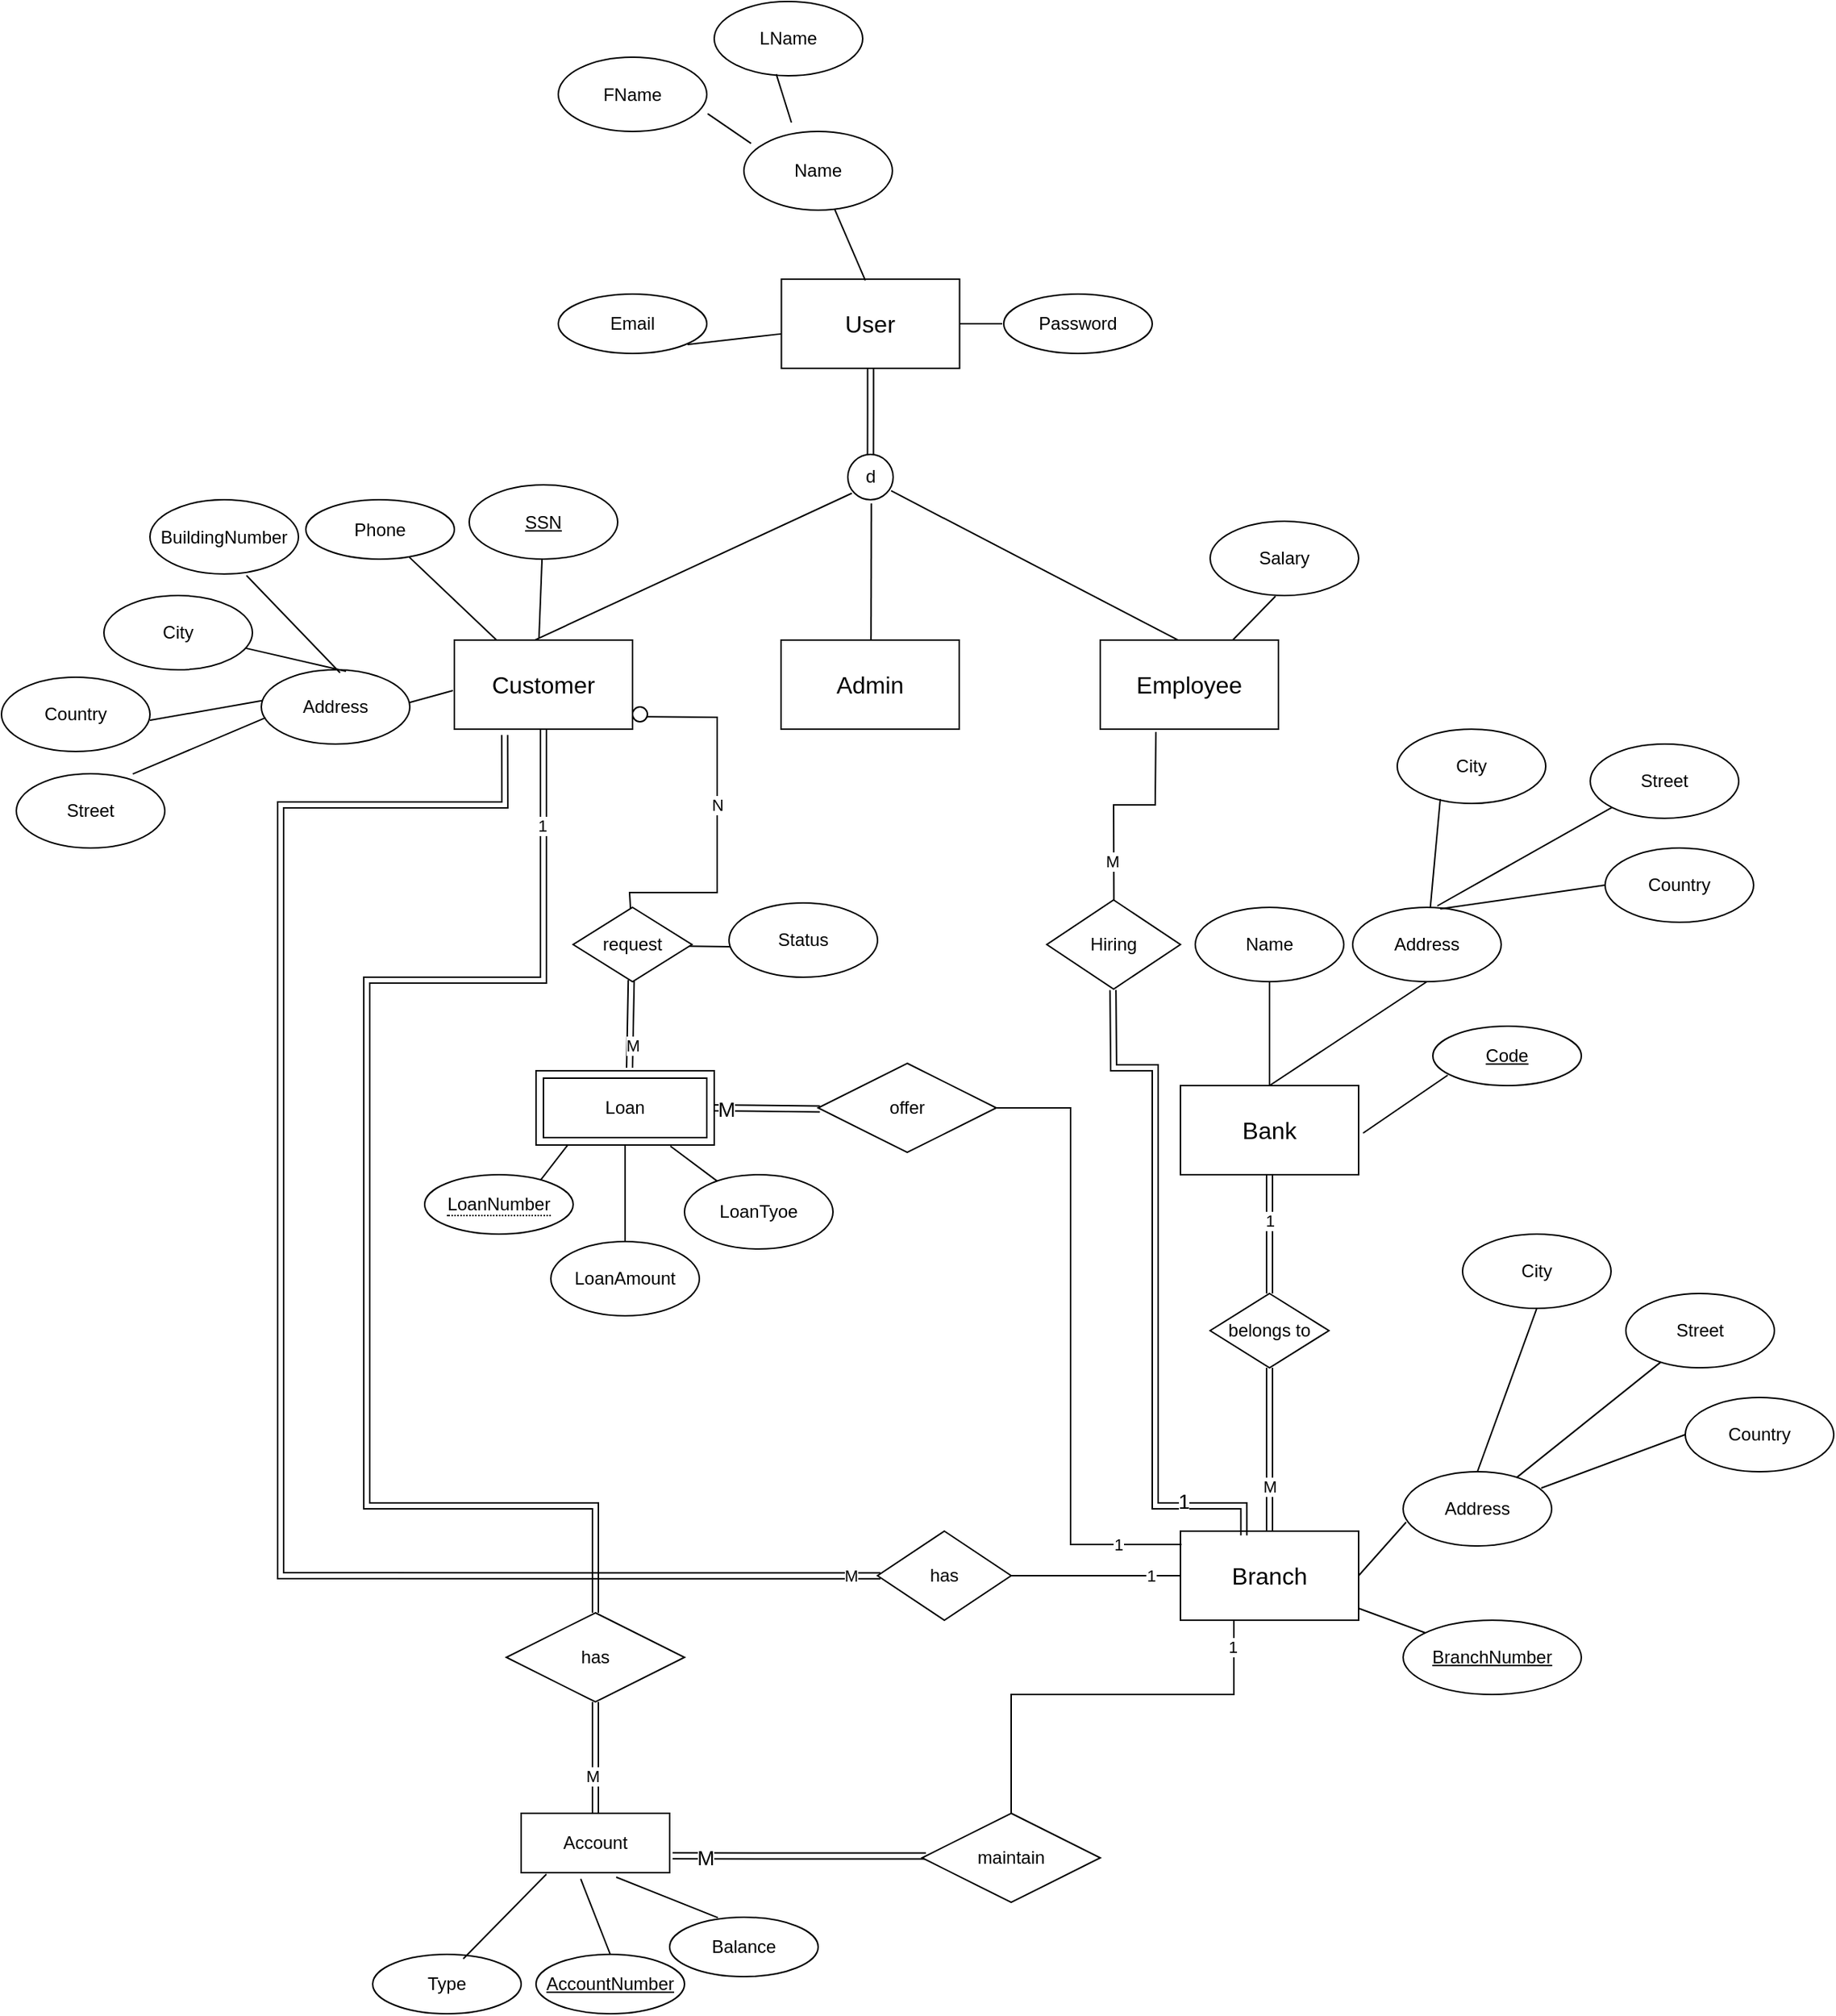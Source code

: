 <mxfile version="21.3.2" type="device">
  <diagram id="R2lEEEUBdFMjLlhIrx00" name="Page-1">
    <mxGraphModel dx="2284" dy="1902" grid="1" gridSize="59" guides="1" tooltips="1" connect="0" arrows="1" fold="1" page="1" pageScale="1" pageWidth="850" pageHeight="1100" background="#ffffff" math="0" shadow="0" extFonts="Permanent Marker^https://fonts.googleapis.com/css?family=Permanent+Marker">
      <root>
        <mxCell id="0" />
        <mxCell id="1" parent="0" />
        <mxCell id="I1Eal8p1mosymjfn8M6k-5" value="&lt;font size=&quot;3&quot;&gt;Bank&lt;/font&gt;" style="rounded=0;whiteSpace=wrap;html=1;" parent="1" vertex="1">
          <mxGeometry x="194" y="130" width="120" height="60" as="geometry" />
        </mxCell>
        <mxCell id="I1Eal8p1mosymjfn8M6k-6" value="Name" style="ellipse;whiteSpace=wrap;html=1;" parent="1" vertex="1">
          <mxGeometry x="204" y="10" width="100" height="50" as="geometry" />
        </mxCell>
        <mxCell id="I1Eal8p1mosymjfn8M6k-8" value="" style="endArrow=none;html=1;rounded=0;exitX=0.5;exitY=0;exitDx=0;exitDy=0;" parent="1" source="I1Eal8p1mosymjfn8M6k-5" target="I1Eal8p1mosymjfn8M6k-6" edge="1">
          <mxGeometry width="50" height="50" relative="1" as="geometry">
            <mxPoint x="220" y="130" as="sourcePoint" />
            <mxPoint x="270" y="80" as="targetPoint" />
          </mxGeometry>
        </mxCell>
        <mxCell id="I1Eal8p1mosymjfn8M6k-11" value="" style="endArrow=none;html=1;rounded=0;entryX=0.5;entryY=1;entryDx=0;entryDy=0;exitX=0.5;exitY=0;exitDx=0;exitDy=0;" parent="1" source="I1Eal8p1mosymjfn8M6k-5" target="I1Eal8p1mosymjfn8M6k-14" edge="1">
          <mxGeometry width="50" height="50" relative="1" as="geometry">
            <mxPoint x="250" y="120" as="sourcePoint" />
            <mxPoint x="310" y="80" as="targetPoint" />
          </mxGeometry>
        </mxCell>
        <mxCell id="I1Eal8p1mosymjfn8M6k-14" value="Address" style="ellipse;whiteSpace=wrap;html=1;" parent="1" vertex="1">
          <mxGeometry x="310" y="10" width="100" height="50" as="geometry" />
        </mxCell>
        <mxCell id="I1Eal8p1mosymjfn8M6k-15" value="City" style="ellipse;whiteSpace=wrap;html=1;" parent="1" vertex="1">
          <mxGeometry x="340" y="-110" width="100" height="50" as="geometry" />
        </mxCell>
        <mxCell id="I1Eal8p1mosymjfn8M6k-17" value="Street" style="ellipse;whiteSpace=wrap;html=1;" parent="1" vertex="1">
          <mxGeometry x="470" y="-100" width="100" height="50" as="geometry" />
        </mxCell>
        <mxCell id="I1Eal8p1mosymjfn8M6k-18" value="Country" style="ellipse;whiteSpace=wrap;html=1;" parent="1" vertex="1">
          <mxGeometry x="480" y="-30" width="100" height="50" as="geometry" />
        </mxCell>
        <mxCell id="I1Eal8p1mosymjfn8M6k-22" value="" style="endArrow=none;html=1;rounded=0;entryX=0.29;entryY=0.94;entryDx=0;entryDy=0;entryPerimeter=0;" parent="1" source="I1Eal8p1mosymjfn8M6k-14" target="I1Eal8p1mosymjfn8M6k-15" edge="1">
          <mxGeometry width="50" height="50" relative="1" as="geometry">
            <mxPoint x="360" y="8" as="sourcePoint" />
            <mxPoint x="389" y="-60" as="targetPoint" />
          </mxGeometry>
        </mxCell>
        <mxCell id="I1Eal8p1mosymjfn8M6k-23" value="" style="endArrow=none;html=1;rounded=0;exitX=0.57;exitY=-0.02;exitDx=0;exitDy=0;entryX=0;entryY=1;entryDx=0;entryDy=0;exitPerimeter=0;" parent="1" source="I1Eal8p1mosymjfn8M6k-14" target="I1Eal8p1mosymjfn8M6k-17" edge="1">
          <mxGeometry width="50" height="50" relative="1" as="geometry">
            <mxPoint x="396" y="17" as="sourcePoint" />
            <mxPoint x="425" y="-51" as="targetPoint" />
          </mxGeometry>
        </mxCell>
        <mxCell id="I1Eal8p1mosymjfn8M6k-24" value="" style="endArrow=none;html=1;rounded=0;exitX=0.59;exitY=0.02;exitDx=0;exitDy=0;entryX=0;entryY=0.5;entryDx=0;entryDy=0;exitPerimeter=0;" parent="1" source="I1Eal8p1mosymjfn8M6k-14" target="I1Eal8p1mosymjfn8M6k-18" edge="1">
          <mxGeometry width="50" height="50" relative="1" as="geometry">
            <mxPoint x="396" y="50" as="sourcePoint" />
            <mxPoint x="425" y="-18" as="targetPoint" />
          </mxGeometry>
        </mxCell>
        <mxCell id="I1Eal8p1mosymjfn8M6k-26" value="&lt;font size=&quot;3&quot;&gt;Branch&lt;/font&gt;" style="rounded=0;whiteSpace=wrap;html=1;" parent="1" vertex="1">
          <mxGeometry x="194" y="430" width="120" height="60" as="geometry" />
        </mxCell>
        <mxCell id="I1Eal8p1mosymjfn8M6k-31" value="" style="endArrow=none;html=1;rounded=0;entryX=0.02;entryY=0.68;entryDx=0;entryDy=0;exitX=1;exitY=0.5;exitDx=0;exitDy=0;entryPerimeter=0;" parent="1" source="I1Eal8p1mosymjfn8M6k-26" target="I1Eal8p1mosymjfn8M6k-34" edge="1">
          <mxGeometry width="50" height="50" relative="1" as="geometry">
            <mxPoint x="194" y="420" as="sourcePoint" />
            <mxPoint x="254" y="380" as="targetPoint" />
          </mxGeometry>
        </mxCell>
        <mxCell id="I1Eal8p1mosymjfn8M6k-34" value="Address" style="ellipse;whiteSpace=wrap;html=1;" parent="1" vertex="1">
          <mxGeometry x="344" y="390" width="100" height="50" as="geometry" />
        </mxCell>
        <mxCell id="I1Eal8p1mosymjfn8M6k-35" value="City" style="ellipse;whiteSpace=wrap;html=1;" parent="1" vertex="1">
          <mxGeometry x="384" y="230" width="100" height="50" as="geometry" />
        </mxCell>
        <mxCell id="I1Eal8p1mosymjfn8M6k-37" value="Street" style="ellipse;whiteSpace=wrap;html=1;" parent="1" vertex="1">
          <mxGeometry x="494" y="270" width="100" height="50" as="geometry" />
        </mxCell>
        <mxCell id="I1Eal8p1mosymjfn8M6k-38" value="Country" style="ellipse;whiteSpace=wrap;html=1;" parent="1" vertex="1">
          <mxGeometry x="534" y="340" width="100" height="50" as="geometry" />
        </mxCell>
        <mxCell id="I1Eal8p1mosymjfn8M6k-39" value="" style="endArrow=none;html=1;rounded=0;entryX=0.5;entryY=1;entryDx=0;entryDy=0;exitX=0.5;exitY=0;exitDx=0;exitDy=0;" parent="1" source="I1Eal8p1mosymjfn8M6k-34" target="I1Eal8p1mosymjfn8M6k-35" edge="1">
          <mxGeometry width="50" height="50" relative="1" as="geometry">
            <mxPoint x="512.907" y="470.623" as="sourcePoint" />
            <mxPoint x="443" y="317" as="targetPoint" />
            <Array as="points" />
          </mxGeometry>
        </mxCell>
        <mxCell id="I1Eal8p1mosymjfn8M6k-40" value="" style="endArrow=none;html=1;rounded=0;" parent="1" source="I1Eal8p1mosymjfn8M6k-34" target="I1Eal8p1mosymjfn8M6k-37" edge="1">
          <mxGeometry width="50" height="50" relative="1" as="geometry">
            <mxPoint x="531" y="469" as="sourcePoint" />
            <mxPoint x="558.645" y="322.678" as="targetPoint" />
          </mxGeometry>
        </mxCell>
        <mxCell id="I1Eal8p1mosymjfn8M6k-41" value="" style="endArrow=none;html=1;rounded=0;exitX=0.93;exitY=0.22;exitDx=0;exitDy=0;entryX=0;entryY=0.5;entryDx=0;entryDy=0;exitPerimeter=0;" parent="1" source="I1Eal8p1mosymjfn8M6k-34" target="I1Eal8p1mosymjfn8M6k-38" edge="1">
          <mxGeometry width="50" height="50" relative="1" as="geometry">
            <mxPoint x="533" y="471" as="sourcePoint" />
            <mxPoint x="499" y="362" as="targetPoint" />
          </mxGeometry>
        </mxCell>
        <mxCell id="I1Eal8p1mosymjfn8M6k-43" value="" style="endArrow=none;html=1;rounded=0;" parent="1" source="I1Eal8p1mosymjfn8M6k-26" target="I1Eal8p1mosymjfn8M6k-44" edge="1">
          <mxGeometry width="50" height="50" relative="1" as="geometry">
            <mxPoint x="214" y="420" as="sourcePoint" />
            <mxPoint x="264" y="370" as="targetPoint" />
          </mxGeometry>
        </mxCell>
        <mxCell id="I1Eal8p1mosymjfn8M6k-44" value="&lt;u&gt;BranchNumber&lt;/u&gt;" style="ellipse;whiteSpace=wrap;html=1;" parent="1" vertex="1">
          <mxGeometry x="344" y="490" width="120" height="50" as="geometry" />
        </mxCell>
        <mxCell id="I1Eal8p1mosymjfn8M6k-47" value="belongs to" style="rhombus;whiteSpace=wrap;html=1;rounded=0;" parent="1" vertex="1">
          <mxGeometry x="214" y="270" width="80" height="50" as="geometry" />
        </mxCell>
        <mxCell id="I1Eal8p1mosymjfn8M6k-50" value="" style="endArrow=none;html=1;rounded=0;exitX=0.5;exitY=0;exitDx=0;exitDy=0;shape=link;" parent="1" source="I1Eal8p1mosymjfn8M6k-47" target="I1Eal8p1mosymjfn8M6k-5" edge="1">
          <mxGeometry width="50" height="50" relative="1" as="geometry">
            <mxPoint x="220" y="300" as="sourcePoint" />
            <mxPoint x="260" y="190" as="targetPoint" />
          </mxGeometry>
        </mxCell>
        <mxCell id="I1Eal8p1mosymjfn8M6k-52" value="1" style="edgeLabel;html=1;align=center;verticalAlign=middle;resizable=0;points=[];" parent="I1Eal8p1mosymjfn8M6k-50" vertex="1" connectable="0">
          <mxGeometry x="0.24" y="2" relative="1" as="geometry">
            <mxPoint x="2" as="offset" />
          </mxGeometry>
        </mxCell>
        <mxCell id="I1Eal8p1mosymjfn8M6k-51" value="" style="endArrow=none;html=1;rounded=0;entryX=0.5;entryY=1;entryDx=0;entryDy=0;shape=link;" parent="1" source="I1Eal8p1mosymjfn8M6k-26" target="I1Eal8p1mosymjfn8M6k-47" edge="1">
          <mxGeometry width="50" height="50" relative="1" as="geometry">
            <mxPoint x="120" y="400" as="sourcePoint" />
            <mxPoint x="160" y="290" as="targetPoint" />
          </mxGeometry>
        </mxCell>
        <mxCell id="I1Eal8p1mosymjfn8M6k-53" value="M" style="edgeLabel;html=1;align=center;verticalAlign=middle;resizable=0;points=[];" parent="I1Eal8p1mosymjfn8M6k-51" vertex="1" connectable="0">
          <mxGeometry x="-0.453" relative="1" as="geometry">
            <mxPoint as="offset" />
          </mxGeometry>
        </mxCell>
        <mxCell id="I1Eal8p1mosymjfn8M6k-54" value="" style="endArrow=none;html=1;rounded=0;exitX=1;exitY=0.5;exitDx=0;exitDy=0;" parent="1" source="I1Eal8p1mosymjfn8M6k-55" target="I1Eal8p1mosymjfn8M6k-26" edge="1">
          <mxGeometry width="50" height="50" relative="1" as="geometry">
            <mxPoint x="60" y="460" as="sourcePoint" />
            <mxPoint x="140" y="450" as="targetPoint" />
          </mxGeometry>
        </mxCell>
        <mxCell id="I1Eal8p1mosymjfn8M6k-122" value="1" style="edgeLabel;html=1;align=center;verticalAlign=middle;resizable=0;points=[];" parent="I1Eal8p1mosymjfn8M6k-54" vertex="1" connectable="0">
          <mxGeometry x="0.637" relative="1" as="geometry">
            <mxPoint as="offset" />
          </mxGeometry>
        </mxCell>
        <mxCell id="I1Eal8p1mosymjfn8M6k-55" value="has" style="rhombus;whiteSpace=wrap;html=1;" parent="1" vertex="1">
          <mxGeometry x="-10" y="430" width="90" height="60" as="geometry" />
        </mxCell>
        <mxCell id="I1Eal8p1mosymjfn8M6k-73" value="" style="endArrow=none;html=1;rounded=0;entryX=0.022;entryY=0.503;entryDx=0;entryDy=0;entryPerimeter=0;exitX=0.274;exitY=1.065;exitDx=0;exitDy=0;shape=link;exitPerimeter=0;" parent="1" target="I1Eal8p1mosymjfn8M6k-55" edge="1">
          <mxGeometry width="50" height="50" relative="1" as="geometry">
            <mxPoint x="-261.12" y="-106.1" as="sourcePoint" />
            <mxPoint x="-3.15" y="460.36" as="targetPoint" />
            <Array as="points">
              <mxPoint x="-261" y="-59" />
              <mxPoint x="-412" y="-59" />
              <mxPoint x="-412" y="177" />
              <mxPoint x="-412" y="460" />
            </Array>
          </mxGeometry>
        </mxCell>
        <mxCell id="I1Eal8p1mosymjfn8M6k-123" value="M" style="edgeLabel;html=1;align=center;verticalAlign=middle;resizable=0;points=[];" parent="I1Eal8p1mosymjfn8M6k-73" vertex="1" connectable="0">
          <mxGeometry x="-0.727" y="1" relative="1" as="geometry">
            <mxPoint x="339" y="518" as="offset" />
          </mxGeometry>
        </mxCell>
        <mxCell id="I1Eal8p1mosymjfn8M6k-83" value="" style="endArrow=none;html=1;rounded=0;exitX=0.5;exitY=1;exitDx=0;exitDy=0;" parent="1" edge="1">
          <mxGeometry width="50" height="50" relative="1" as="geometry">
            <mxPoint x="-180" y="430" as="sourcePoint" />
            <mxPoint x="-180" y="430" as="targetPoint" />
          </mxGeometry>
        </mxCell>
        <mxCell id="I1Eal8p1mosymjfn8M6k-90" value="" style="endArrow=none;html=1;rounded=0;entryX=0.5;entryY=1;entryDx=0;entryDy=0;exitX=0.5;exitY=0;exitDx=0;exitDy=0;" parent="1" source="I1Eal8p1mosymjfn8M6k-198" target="I1Eal8p1mosymjfn8M6k-91" edge="1">
          <mxGeometry width="50" height="50" relative="1" as="geometry">
            <mxPoint x="-180" y="80" as="sourcePoint" />
            <mxPoint x="-200" y="10" as="targetPoint" />
          </mxGeometry>
        </mxCell>
        <mxCell id="I1Eal8p1mosymjfn8M6k-91" value="LoanAmount" style="ellipse;whiteSpace=wrap;html=1;" parent="1" vertex="1">
          <mxGeometry x="-230" y="235" width="100" height="50" as="geometry" />
        </mxCell>
        <mxCell id="I1Eal8p1mosymjfn8M6k-92" value="LoanTyoe" style="ellipse;whiteSpace=wrap;html=1;" parent="1" vertex="1">
          <mxGeometry x="-140" y="190" width="100" height="50" as="geometry" />
        </mxCell>
        <mxCell id="I1Eal8p1mosymjfn8M6k-93" value="" style="endArrow=none;html=1;rounded=0;exitX=0.754;exitY=1.015;exitDx=0;exitDy=0;exitPerimeter=0;" parent="1" source="I1Eal8p1mosymjfn8M6k-198" target="I1Eal8p1mosymjfn8M6k-92" edge="1">
          <mxGeometry width="50" height="50" relative="1" as="geometry">
            <mxPoint x="-180" y="80" as="sourcePoint" />
            <mxPoint x="-206" y="-71" as="targetPoint" />
          </mxGeometry>
        </mxCell>
        <mxCell id="I1Eal8p1mosymjfn8M6k-94" value="" style="endArrow=none;html=1;rounded=0;exitX=0.5;exitY=0;exitDx=0;exitDy=0;entryX=0.5;entryY=1;entryDx=0;entryDy=0;" parent="1" source="I1Eal8p1mosymjfn8M6k-198" target="I1Eal8p1mosymjfn8M6k-199" edge="1">
          <mxGeometry width="50" height="50" relative="1" as="geometry">
            <mxPoint x="-208.571" y="80" as="sourcePoint" />
            <mxPoint x="-250.861" y="26.854" as="targetPoint" />
          </mxGeometry>
        </mxCell>
        <mxCell id="I1Eal8p1mosymjfn8M6k-117" value="offer" style="shape=rhombus;perimeter=rhombusPerimeter;whiteSpace=wrap;html=1;align=center;" parent="1" vertex="1">
          <mxGeometry x="-50" y="115" width="120" height="60" as="geometry" />
        </mxCell>
        <mxCell id="I1Eal8p1mosymjfn8M6k-119" value="" style="endArrow=none;html=1;rounded=0;exitX=1;exitY=0.5;exitDx=0;exitDy=0;shape=link;entryX=0.01;entryY=0.513;entryDx=0;entryDy=0;entryPerimeter=0;" parent="1" source="I1Eal8p1mosymjfn8M6k-198" target="I1Eal8p1mosymjfn8M6k-117" edge="1">
          <mxGeometry relative="1" as="geometry">
            <mxPoint x="-120" y="110" as="sourcePoint" />
            <mxPoint x="7.239" y="183.881" as="targetPoint" />
          </mxGeometry>
        </mxCell>
        <mxCell id="I1Eal8p1mosymjfn8M6k-120" value="&lt;font style=&quot;font-size: 14px;&quot;&gt;M&lt;/font&gt;" style="edgeLabel;html=1;align=center;verticalAlign=middle;resizable=0;points=[];" parent="I1Eal8p1mosymjfn8M6k-119" vertex="1" connectable="0">
          <mxGeometry x="-0.787" y="-1" relative="1" as="geometry">
            <mxPoint as="offset" />
          </mxGeometry>
        </mxCell>
        <mxCell id="I1Eal8p1mosymjfn8M6k-127" value="Hiring" style="rhombus;whiteSpace=wrap;html=1;" parent="1" vertex="1">
          <mxGeometry x="104" y="5" width="90" height="60" as="geometry" />
        </mxCell>
        <mxCell id="I1Eal8p1mosymjfn8M6k-166" value="Account" style="whiteSpace=wrap;html=1;align=center;" parent="1" vertex="1">
          <mxGeometry x="-250" y="620" width="100" height="40" as="geometry" />
        </mxCell>
        <mxCell id="I1Eal8p1mosymjfn8M6k-168" value="Balance" style="ellipse;whiteSpace=wrap;html=1;align=center;" parent="1" vertex="1">
          <mxGeometry x="-150" y="690" width="100" height="40" as="geometry" />
        </mxCell>
        <mxCell id="I1Eal8p1mosymjfn8M6k-169" value="&lt;u&gt;AccountNumber&lt;/u&gt;" style="ellipse;whiteSpace=wrap;html=1;align=center;" parent="1" vertex="1">
          <mxGeometry x="-240" y="715" width="100" height="40" as="geometry" />
        </mxCell>
        <mxCell id="I1Eal8p1mosymjfn8M6k-170" value="Type" style="ellipse;whiteSpace=wrap;html=1;align=center;" parent="1" vertex="1">
          <mxGeometry x="-350" y="715" width="100" height="40" as="geometry" />
        </mxCell>
        <mxCell id="I1Eal8p1mosymjfn8M6k-173" value="" style="endArrow=none;html=1;rounded=0;exitX=0.325;exitY=0.008;exitDx=0;exitDy=0;exitPerimeter=0;entryX=0.64;entryY=1.075;entryDx=0;entryDy=0;entryPerimeter=0;" parent="1" source="I1Eal8p1mosymjfn8M6k-168" target="I1Eal8p1mosymjfn8M6k-166" edge="1">
          <mxGeometry width="50" height="50" relative="1" as="geometry">
            <mxPoint x="-160" y="1030" as="sourcePoint" />
            <mxPoint x="-250" y="960" as="targetPoint" />
          </mxGeometry>
        </mxCell>
        <mxCell id="I1Eal8p1mosymjfn8M6k-174" value="" style="endArrow=none;html=1;rounded=0;entryX=0.401;entryY=1.106;entryDx=0;entryDy=0;entryPerimeter=0;exitX=0.5;exitY=0;exitDx=0;exitDy=0;" parent="1" source="I1Eal8p1mosymjfn8M6k-169" target="I1Eal8p1mosymjfn8M6k-166" edge="1">
          <mxGeometry width="50" height="50" relative="1" as="geometry">
            <mxPoint x="-250" y="1020" as="sourcePoint" />
            <mxPoint x="-200" y="950" as="targetPoint" />
          </mxGeometry>
        </mxCell>
        <mxCell id="I1Eal8p1mosymjfn8M6k-178" value="" style="endArrow=none;html=1;rounded=0;entryX=0.17;entryY=1.025;entryDx=0;entryDy=0;entryPerimeter=0;exitX=0.61;exitY=0.075;exitDx=0;exitDy=0;exitPerimeter=0;" parent="1" source="I1Eal8p1mosymjfn8M6k-170" target="I1Eal8p1mosymjfn8M6k-166" edge="1">
          <mxGeometry width="50" height="50" relative="1" as="geometry">
            <mxPoint x="-325" y="1000" as="sourcePoint" />
            <mxPoint x="-250" y="960" as="targetPoint" />
          </mxGeometry>
        </mxCell>
        <mxCell id="I1Eal8p1mosymjfn8M6k-183" style="edgeStyle=orthogonalEdgeStyle;rounded=0;orthogonalLoop=1;jettySize=auto;html=1;endArrow=none;endFill=0;entryX=0.25;entryY=1;entryDx=0;entryDy=0;exitX=0.5;exitY=0;exitDx=0;exitDy=0;" parent="1" source="I1Eal8p1mosymjfn8M6k-180" target="I1Eal8p1mosymjfn8M6k-26" edge="1">
          <mxGeometry relative="1" as="geometry">
            <mxPoint x="250" y="510" as="targetPoint" />
            <Array as="points">
              <mxPoint x="80" y="540" />
              <mxPoint x="230" y="540" />
              <mxPoint x="230" y="490" />
            </Array>
          </mxGeometry>
        </mxCell>
        <mxCell id="i7AbF4z14QXL7yocwgoT-1" value="1" style="edgeLabel;html=1;align=center;verticalAlign=middle;resizable=0;points=[];" vertex="1" connectable="0" parent="I1Eal8p1mosymjfn8M6k-183">
          <mxGeometry x="0.835" y="1" relative="1" as="geometry">
            <mxPoint as="offset" />
          </mxGeometry>
        </mxCell>
        <mxCell id="I1Eal8p1mosymjfn8M6k-184" style="edgeStyle=orthogonalEdgeStyle;rounded=0;orthogonalLoop=1;jettySize=auto;html=1;entryX=1.02;entryY=0.717;entryDx=0;entryDy=0;shape=link;entryPerimeter=0;" parent="1" source="I1Eal8p1mosymjfn8M6k-180" target="I1Eal8p1mosymjfn8M6k-166" edge="1">
          <mxGeometry relative="1" as="geometry">
            <Array as="points">
              <mxPoint x="-65" y="649" />
            </Array>
          </mxGeometry>
        </mxCell>
        <mxCell id="I1Eal8p1mosymjfn8M6k-186" value="&lt;font style=&quot;font-size: 14px;&quot;&gt;M&lt;/font&gt;" style="edgeLabel;html=1;align=center;verticalAlign=middle;resizable=0;points=[];" parent="I1Eal8p1mosymjfn8M6k-184" vertex="1" connectable="0">
          <mxGeometry x="0.741" y="-5" relative="1" as="geometry">
            <mxPoint y="6" as="offset" />
          </mxGeometry>
        </mxCell>
        <mxCell id="I1Eal8p1mosymjfn8M6k-180" value="maintain" style="shape=rhombus;perimeter=rhombusPerimeter;whiteSpace=wrap;html=1;align=center;" parent="1" vertex="1">
          <mxGeometry x="20" y="620" width="120" height="60" as="geometry" />
        </mxCell>
        <mxCell id="I1Eal8p1mosymjfn8M6k-192" style="edgeStyle=orthogonalEdgeStyle;rounded=0;orthogonalLoop=1;jettySize=auto;html=1;endArrow=none;endFill=0;shape=link;" parent="1" source="I1Eal8p1mosymjfn8M6k-189" target="FsIi4DqIfgX6PywUieRL-13" edge="1">
          <mxGeometry relative="1" as="geometry">
            <mxPoint x="-199.2" y="488.68" as="targetPoint" />
            <Array as="points">
              <mxPoint x="-200" y="413" />
              <mxPoint x="-354" y="413" />
              <mxPoint x="-354" y="59" />
              <mxPoint x="-235" y="59" />
            </Array>
          </mxGeometry>
        </mxCell>
        <mxCell id="I1Eal8p1mosymjfn8M6k-195" value="1" style="edgeLabel;html=1;align=center;verticalAlign=middle;resizable=0;points=[];" parent="I1Eal8p1mosymjfn8M6k-192" vertex="1" connectable="0">
          <mxGeometry x="0.85" y="1" relative="1" as="geometry">
            <mxPoint as="offset" />
          </mxGeometry>
        </mxCell>
        <mxCell id="I1Eal8p1mosymjfn8M6k-193" style="edgeStyle=orthogonalEdgeStyle;rounded=0;orthogonalLoop=1;jettySize=auto;html=1;entryX=0.5;entryY=0;entryDx=0;entryDy=0;shape=link;" parent="1" source="I1Eal8p1mosymjfn8M6k-189" target="I1Eal8p1mosymjfn8M6k-166" edge="1">
          <mxGeometry relative="1" as="geometry" />
        </mxCell>
        <mxCell id="I1Eal8p1mosymjfn8M6k-197" value="M" style="edgeLabel;html=1;align=center;verticalAlign=middle;resizable=0;points=[];" parent="I1Eal8p1mosymjfn8M6k-193" vertex="1" connectable="0">
          <mxGeometry x="0.314" y="-2" relative="1" as="geometry">
            <mxPoint as="offset" />
          </mxGeometry>
        </mxCell>
        <mxCell id="I1Eal8p1mosymjfn8M6k-189" value="has" style="shape=rhombus;perimeter=rhombusPerimeter;whiteSpace=wrap;html=1;align=center;" parent="1" vertex="1">
          <mxGeometry x="-260" y="485" width="120" height="60" as="geometry" />
        </mxCell>
        <mxCell id="I1Eal8p1mosymjfn8M6k-198" value="Loan" style="shape=ext;margin=3;double=1;whiteSpace=wrap;html=1;align=center;" parent="1" vertex="1">
          <mxGeometry x="-240" y="120" width="120" height="50" as="geometry" />
        </mxCell>
        <mxCell id="I1Eal8p1mosymjfn8M6k-199" value="&lt;span style=&quot;border-bottom: 1px dotted&quot;&gt;LoanNumber&lt;/span&gt;" style="ellipse;whiteSpace=wrap;html=1;align=center;" parent="1" vertex="1">
          <mxGeometry x="-315" y="190" width="100" height="40" as="geometry" />
        </mxCell>
        <mxCell id="FsIi4DqIfgX6PywUieRL-10" value="" style="edgeStyle=orthogonalEdgeStyle;rounded=0;orthogonalLoop=1;jettySize=auto;html=1;shape=link;" parent="1" source="FsIi4DqIfgX6PywUieRL-3" target="FsIi4DqIfgX6PywUieRL-6" edge="1">
          <mxGeometry relative="1" as="geometry" />
        </mxCell>
        <mxCell id="FsIi4DqIfgX6PywUieRL-3" value="&lt;font size=&quot;3&quot;&gt;User&lt;/font&gt;" style="rounded=0;whiteSpace=wrap;html=1;" parent="1" vertex="1">
          <mxGeometry x="-74.75" y="-413" width="120" height="60" as="geometry" />
        </mxCell>
        <mxCell id="FsIi4DqIfgX6PywUieRL-6" value="d" style="ellipse;whiteSpace=wrap;html=1;aspect=fixed;" parent="1" vertex="1">
          <mxGeometry x="-30" y="-295" width="30.5" height="30.5" as="geometry" />
        </mxCell>
        <mxCell id="FsIi4DqIfgX6PywUieRL-11" value="" style="endArrow=none;html=1;rounded=0;entryX=0.089;entryY=0.857;entryDx=0;entryDy=0;entryPerimeter=0;exitX=0.419;exitY=0.03;exitDx=0;exitDy=0;exitPerimeter=0;" parent="1" source="FsIi4DqIfgX6PywUieRL-13" target="FsIi4DqIfgX6PywUieRL-6" edge="1">
          <mxGeometry width="50" height="50" relative="1" as="geometry">
            <mxPoint x="-100" y="-214.5" as="sourcePoint" />
            <mxPoint x="-50" y="-264.5" as="targetPoint" />
          </mxGeometry>
        </mxCell>
        <mxCell id="FsIi4DqIfgX6PywUieRL-12" value="" style="endArrow=none;html=1;rounded=0;entryX=0.519;entryY=1.083;entryDx=0;entryDy=0;entryPerimeter=0;exitX=0.505;exitY=0.019;exitDx=0;exitDy=0;exitPerimeter=0;" parent="1" source="FsIi4DqIfgX6PywUieRL-14" target="FsIi4DqIfgX6PywUieRL-6" edge="1">
          <mxGeometry width="50" height="50" relative="1" as="geometry">
            <mxPoint x="-14" y="-177" as="sourcePoint" />
            <mxPoint x="-68" y="-236" as="targetPoint" />
          </mxGeometry>
        </mxCell>
        <mxCell id="FsIi4DqIfgX6PywUieRL-13" value="&lt;font size=&quot;3&quot;&gt;Customer&lt;/font&gt;" style="rounded=0;whiteSpace=wrap;html=1;" parent="1" vertex="1">
          <mxGeometry x="-295" y="-170" width="120" height="60" as="geometry" />
        </mxCell>
        <mxCell id="FsIi4DqIfgX6PywUieRL-14" value="&lt;font size=&quot;3&quot;&gt;Admin&lt;/font&gt;" style="rounded=0;whiteSpace=wrap;html=1;" parent="1" vertex="1">
          <mxGeometry x="-75" y="-170" width="120" height="60" as="geometry" />
        </mxCell>
        <mxCell id="FsIi4DqIfgX6PywUieRL-15" value="" style="endArrow=none;html=1;rounded=0;entryX=0.956;entryY=0.803;entryDx=0;entryDy=0;entryPerimeter=0;exitX=0.476;exitY=0.041;exitDx=0;exitDy=0;exitPerimeter=0;" parent="1" source="FsIi4DqIfgX6PywUieRL-16" target="FsIi4DqIfgX6PywUieRL-6" edge="1">
          <mxGeometry width="50" height="50" relative="1" as="geometry">
            <mxPoint x="177" y="-177" as="sourcePoint" />
            <mxPoint x="45.25" y="-263" as="targetPoint" />
          </mxGeometry>
        </mxCell>
        <mxCell id="FsIi4DqIfgX6PywUieRL-16" value="&lt;font size=&quot;3&quot;&gt;Employee&lt;/font&gt;" style="rounded=0;whiteSpace=wrap;html=1;" parent="1" vertex="1">
          <mxGeometry x="140" y="-170" width="120" height="60" as="geometry" />
        </mxCell>
        <mxCell id="FsIi4DqIfgX6PywUieRL-17" value="Name" style="ellipse;whiteSpace=wrap;html=1;" parent="1" vertex="1">
          <mxGeometry x="-100" y="-512.5" width="100" height="53" as="geometry" />
        </mxCell>
        <mxCell id="FsIi4DqIfgX6PywUieRL-18" value="FName" style="ellipse;whiteSpace=wrap;html=1;" parent="1" vertex="1">
          <mxGeometry x="-225" y="-562.5" width="100" height="50" as="geometry" />
        </mxCell>
        <mxCell id="FsIi4DqIfgX6PywUieRL-19" value="LName" style="ellipse;whiteSpace=wrap;html=1;" parent="1" vertex="1">
          <mxGeometry x="-120" y="-600" width="100" height="50" as="geometry" />
        </mxCell>
        <mxCell id="FsIi4DqIfgX6PywUieRL-21" value="" style="endArrow=none;html=1;rounded=0;entryX=0.471;entryY=0.013;entryDx=0;entryDy=0;entryPerimeter=0;" parent="1" source="FsIi4DqIfgX6PywUieRL-17" target="FsIi4DqIfgX6PywUieRL-3" edge="1">
          <mxGeometry width="50" height="50" relative="1" as="geometry">
            <mxPoint x="118" y="-245" as="sourcePoint" />
            <mxPoint x="168" y="-295" as="targetPoint" />
          </mxGeometry>
        </mxCell>
        <mxCell id="FsIi4DqIfgX6PywUieRL-22" value="" style="endArrow=none;html=1;rounded=0;entryX=1.006;entryY=0.761;entryDx=0;entryDy=0;entryPerimeter=0;exitX=0.048;exitY=0.152;exitDx=0;exitDy=0;exitPerimeter=0;" parent="1" source="FsIi4DqIfgX6PywUieRL-17" target="FsIi4DqIfgX6PywUieRL-18" edge="1">
          <mxGeometry width="50" height="50" relative="1" as="geometry">
            <mxPoint x="118" y="-245" as="sourcePoint" />
            <mxPoint x="168" y="-295" as="targetPoint" />
          </mxGeometry>
        </mxCell>
        <mxCell id="FsIi4DqIfgX6PywUieRL-23" value="" style="endArrow=none;html=1;rounded=0;entryX=0.418;entryY=0.979;entryDx=0;entryDy=0;entryPerimeter=0;exitX=0.32;exitY=-0.113;exitDx=0;exitDy=0;exitPerimeter=0;" parent="1" source="FsIi4DqIfgX6PywUieRL-17" target="FsIi4DqIfgX6PywUieRL-19" edge="1">
          <mxGeometry width="50" height="50" relative="1" as="geometry">
            <mxPoint y="-540" as="sourcePoint" />
            <mxPoint x="-59" y="-531" as="targetPoint" />
          </mxGeometry>
        </mxCell>
        <mxCell id="FsIi4DqIfgX6PywUieRL-24" value="City" style="ellipse;whiteSpace=wrap;html=1;" parent="1" vertex="1">
          <mxGeometry x="-531" y="-200" width="100" height="50" as="geometry" />
        </mxCell>
        <mxCell id="FsIi4DqIfgX6PywUieRL-25" value="BuildingNumber" style="ellipse;whiteSpace=wrap;html=1;" parent="1" vertex="1">
          <mxGeometry x="-500" y="-264.5" width="100" height="50" as="geometry" />
        </mxCell>
        <mxCell id="FsIi4DqIfgX6PywUieRL-26" value="Street" style="ellipse;whiteSpace=wrap;html=1;" parent="1" vertex="1">
          <mxGeometry x="-590" y="-80" width="100" height="50" as="geometry" />
        </mxCell>
        <mxCell id="FsIi4DqIfgX6PywUieRL-27" value="Country" style="ellipse;whiteSpace=wrap;html=1;" parent="1" vertex="1">
          <mxGeometry x="-600" y="-145" width="100" height="50" as="geometry" />
        </mxCell>
        <mxCell id="FsIi4DqIfgX6PywUieRL-28" value="Address" style="ellipse;whiteSpace=wrap;html=1;" parent="1" vertex="1">
          <mxGeometry x="-425" y="-150" width="100" height="50" as="geometry" />
        </mxCell>
        <mxCell id="FsIi4DqIfgX6PywUieRL-31" value="" style="endArrow=none;html=1;rounded=0;entryX=1;entryY=0.58;entryDx=0;entryDy=0;entryPerimeter=0;exitX=0.007;exitY=0.415;exitDx=0;exitDy=0;exitPerimeter=0;" parent="1" source="FsIi4DqIfgX6PywUieRL-28" target="FsIi4DqIfgX6PywUieRL-27" edge="1">
          <mxGeometry width="50" height="50" relative="1" as="geometry">
            <mxPoint x="67" y="-354" as="sourcePoint" />
            <mxPoint x="103" y="-401" as="targetPoint" />
          </mxGeometry>
        </mxCell>
        <mxCell id="FsIi4DqIfgX6PywUieRL-32" value="" style="endArrow=none;html=1;rounded=0;entryX=0.65;entryY=1.02;entryDx=0;entryDy=0;entryPerimeter=0;exitX=0.53;exitY=0.04;exitDx=0;exitDy=0;exitPerimeter=0;" parent="1" source="FsIi4DqIfgX6PywUieRL-28" target="FsIi4DqIfgX6PywUieRL-25" edge="1">
          <mxGeometry width="50" height="50" relative="1" as="geometry">
            <mxPoint x="126" y="-295" as="sourcePoint" />
            <mxPoint x="162" y="-342" as="targetPoint" />
          </mxGeometry>
        </mxCell>
        <mxCell id="FsIi4DqIfgX6PywUieRL-33" value="" style="endArrow=none;html=1;rounded=0;exitX=0.57;exitY=0.02;exitDx=0;exitDy=0;exitPerimeter=0;" parent="1" source="FsIi4DqIfgX6PywUieRL-28" target="FsIi4DqIfgX6PywUieRL-24" edge="1">
          <mxGeometry width="50" height="50" relative="1" as="geometry">
            <mxPoint x="185" y="-236" as="sourcePoint" />
            <mxPoint x="221" y="-283" as="targetPoint" />
          </mxGeometry>
        </mxCell>
        <mxCell id="FsIi4DqIfgX6PywUieRL-34" value="" style="endArrow=none;html=1;rounded=0;entryX=0.784;entryY=0.004;entryDx=0;entryDy=0;entryPerimeter=0;exitX=0.028;exitY=0.646;exitDx=0;exitDy=0;exitPerimeter=0;" parent="1" source="FsIi4DqIfgX6PywUieRL-28" target="FsIi4DqIfgX6PywUieRL-26" edge="1">
          <mxGeometry width="50" height="50" relative="1" as="geometry">
            <mxPoint x="244" y="-177" as="sourcePoint" />
            <mxPoint x="280" y="-224" as="targetPoint" />
          </mxGeometry>
        </mxCell>
        <mxCell id="FsIi4DqIfgX6PywUieRL-35" value="Email" style="ellipse;whiteSpace=wrap;html=1;align=center;" parent="1" vertex="1">
          <mxGeometry x="-225" y="-403" width="100" height="40" as="geometry" />
        </mxCell>
        <mxCell id="FsIi4DqIfgX6PywUieRL-36" value="Password" style="ellipse;whiteSpace=wrap;html=1;align=center;" parent="1" vertex="1">
          <mxGeometry x="75" y="-403" width="100" height="40" as="geometry" />
        </mxCell>
        <mxCell id="FsIi4DqIfgX6PywUieRL-37" value="" style="endArrow=none;html=1;rounded=0;exitX=0.87;exitY=0.85;exitDx=0;exitDy=0;exitPerimeter=0;" parent="1" source="FsIi4DqIfgX6PywUieRL-35" target="FsIi4DqIfgX6PywUieRL-3" edge="1">
          <mxGeometry width="50" height="50" relative="1" as="geometry">
            <mxPoint x="20" y="-401" as="sourcePoint" />
            <mxPoint x="41" y="-353" as="targetPoint" />
          </mxGeometry>
        </mxCell>
        <mxCell id="FsIi4DqIfgX6PywUieRL-38" value="" style="endArrow=none;html=1;rounded=0;exitX=-0.01;exitY=0.5;exitDx=0;exitDy=0;exitPerimeter=0;" parent="1" source="FsIi4DqIfgX6PywUieRL-36" target="FsIi4DqIfgX6PywUieRL-3" edge="1">
          <mxGeometry width="50" height="50" relative="1" as="geometry">
            <mxPoint x="-74" y="-390" as="sourcePoint" />
            <mxPoint y="-354" as="targetPoint" />
          </mxGeometry>
        </mxCell>
        <mxCell id="FsIi4DqIfgX6PywUieRL-39" value="" style="endArrow=none;html=1;rounded=0;entryX=1;entryY=0.44;entryDx=0;entryDy=0;entryPerimeter=0;exitX=-0.008;exitY=0.567;exitDx=0;exitDy=0;exitPerimeter=0;" parent="1" source="FsIi4DqIfgX6PywUieRL-13" target="FsIi4DqIfgX6PywUieRL-28" edge="1">
          <mxGeometry width="50" height="50" relative="1" as="geometry">
            <mxPoint x="-410" y="-120" as="sourcePoint" />
            <mxPoint x="-360" y="-170" as="targetPoint" />
          </mxGeometry>
        </mxCell>
        <mxCell id="FsIi4DqIfgX6PywUieRL-42" value="Phone" style="ellipse;whiteSpace=wrap;html=1;align=center;" parent="1" vertex="1">
          <mxGeometry x="-395" y="-264.5" width="100" height="40" as="geometry" />
        </mxCell>
        <mxCell id="FsIi4DqIfgX6PywUieRL-43" value="" style="endArrow=none;html=1;rounded=0;" parent="1" source="FsIi4DqIfgX6PywUieRL-13" target="FsIi4DqIfgX6PywUieRL-42" edge="1">
          <mxGeometry width="50" height="50" relative="1" as="geometry">
            <mxPoint x="-327" y="-141" as="sourcePoint" />
            <mxPoint x="-330" y="-170" as="targetPoint" />
          </mxGeometry>
        </mxCell>
        <mxCell id="FsIi4DqIfgX6PywUieRL-44" value="" style="endArrow=none;html=1;rounded=0;shape=link;exitX=0.489;exitY=0.978;exitDx=0;exitDy=0;exitPerimeter=0;" parent="1" source="FsIi4DqIfgX6PywUieRL-45" edge="1">
          <mxGeometry x="1" width="50" height="50" relative="1" as="geometry">
            <mxPoint x="-177" y="59" as="sourcePoint" />
            <mxPoint x="-177" y="118" as="targetPoint" />
            <mxPoint as="offset" />
          </mxGeometry>
        </mxCell>
        <mxCell id="FsIi4DqIfgX6PywUieRL-46" value="M" style="edgeLabel;html=1;align=center;verticalAlign=middle;resizable=0;points=[];" parent="FsIi4DqIfgX6PywUieRL-44" vertex="1" connectable="0">
          <mxGeometry x="0.474" y="1" relative="1" as="geometry">
            <mxPoint as="offset" />
          </mxGeometry>
        </mxCell>
        <mxCell id="FsIi4DqIfgX6PywUieRL-45" value="request" style="rhombus;whiteSpace=wrap;html=1;rounded=0;" parent="1" vertex="1">
          <mxGeometry x="-215" y="10" width="80" height="50" as="geometry" />
        </mxCell>
        <mxCell id="FsIi4DqIfgX6PywUieRL-47" value="" style="ellipse;whiteSpace=wrap;html=1;aspect=fixed;" parent="1" vertex="1">
          <mxGeometry x="-175" y="-125" width="10" height="10" as="geometry" />
        </mxCell>
        <mxCell id="FsIi4DqIfgX6PywUieRL-48" value="N" style="endArrow=none;html=1;rounded=0;exitX=0.962;exitY=0.66;exitDx=0;exitDy=0;exitPerimeter=0;" parent="1" source="FsIi4DqIfgX6PywUieRL-47" target="FsIi4DqIfgX6PywUieRL-45" edge="1">
          <mxGeometry x="-0.096" width="50" height="50" relative="1" as="geometry">
            <mxPoint x="-135" y="-120" as="sourcePoint" />
            <mxPoint x="-135" as="targetPoint" />
            <mxPoint as="offset" />
            <Array as="points">
              <mxPoint x="-118" y="-118" />
              <mxPoint x="-118" />
              <mxPoint x="-177" />
            </Array>
          </mxGeometry>
        </mxCell>
        <mxCell id="FsIi4DqIfgX6PywUieRL-52" value="" style="endArrow=none;html=1;rounded=0;exitX=0.006;exitY=0.15;exitDx=0;exitDy=0;exitPerimeter=0;entryX=1.003;entryY=0.5;entryDx=0;entryDy=0;entryPerimeter=0;" parent="1" source="I1Eal8p1mosymjfn8M6k-26" target="I1Eal8p1mosymjfn8M6k-117" edge="1">
          <mxGeometry width="50" height="50" relative="1" as="geometry">
            <mxPoint x="134" y="439" as="sourcePoint" />
            <mxPoint x="59" y="146" as="targetPoint" />
            <Array as="points">
              <mxPoint x="120" y="439" />
              <mxPoint x="120" y="145" />
            </Array>
          </mxGeometry>
        </mxCell>
        <mxCell id="29j81IlSqwF7sysXqsVi-1" value="1" style="edgeLabel;html=1;align=center;verticalAlign=middle;resizable=0;points=[];" parent="FsIi4DqIfgX6PywUieRL-52" vertex="1" connectable="0">
          <mxGeometry x="-0.794" relative="1" as="geometry">
            <mxPoint as="offset" />
          </mxGeometry>
        </mxCell>
        <mxCell id="FsIi4DqIfgX6PywUieRL-53" value="&lt;u&gt;SSN&lt;/u&gt;" style="ellipse;whiteSpace=wrap;html=1;" parent="1" vertex="1">
          <mxGeometry x="-285" y="-274.5" width="100" height="50" as="geometry" />
        </mxCell>
        <mxCell id="FsIi4DqIfgX6PywUieRL-54" value="" style="endArrow=none;html=1;rounded=0;exitX=0.475;exitY=-0.023;exitDx=0;exitDy=0;exitPerimeter=0;" parent="1" source="FsIi4DqIfgX6PywUieRL-13" target="FsIi4DqIfgX6PywUieRL-53" edge="1">
          <mxGeometry width="50" height="50" relative="1" as="geometry">
            <mxPoint x="-236.47" y="-79.989" as="sourcePoint" />
            <mxPoint x="-239" y="-109" as="targetPoint" />
          </mxGeometry>
        </mxCell>
        <mxCell id="29j81IlSqwF7sysXqsVi-2" value="Salary" style="ellipse;whiteSpace=wrap;html=1;" parent="1" vertex="1">
          <mxGeometry x="214" y="-250" width="100" height="50" as="geometry" />
        </mxCell>
        <mxCell id="29j81IlSqwF7sysXqsVi-3" value="" style="endArrow=none;html=1;rounded=0;entryX=0.44;entryY=1.01;entryDx=0;entryDy=0;entryPerimeter=0;" parent="1" source="FsIi4DqIfgX6PywUieRL-16" target="29j81IlSqwF7sysXqsVi-2" edge="1">
          <mxGeometry width="50" height="50" relative="1" as="geometry">
            <mxPoint x="194" y="-125" as="sourcePoint" />
            <mxPoint x="196" y="-179" as="targetPoint" />
          </mxGeometry>
        </mxCell>
        <mxCell id="29j81IlSqwF7sysXqsVi-6" style="edgeStyle=orthogonalEdgeStyle;rounded=0;orthogonalLoop=1;jettySize=auto;html=1;shape=link;entryX=0.356;entryY=0.047;entryDx=0;entryDy=0;entryPerimeter=0;exitX=0.495;exitY=1.011;exitDx=0;exitDy=0;exitPerimeter=0;" parent="1" source="I1Eal8p1mosymjfn8M6k-127" target="I1Eal8p1mosymjfn8M6k-26" edge="1">
          <mxGeometry relative="1" as="geometry">
            <Array as="points">
              <mxPoint x="149" y="68" />
              <mxPoint x="149" y="68" />
              <mxPoint x="149" y="118" />
              <mxPoint x="177" y="118" />
              <mxPoint x="177" y="413" />
              <mxPoint x="237" y="413" />
            </Array>
            <mxPoint x="217.25" y="199" as="sourcePoint" />
            <mxPoint x="236" y="413" as="targetPoint" />
          </mxGeometry>
        </mxCell>
        <mxCell id="29j81IlSqwF7sysXqsVi-7" value="&lt;font style=&quot;font-size: 14px;&quot;&gt;1&lt;/font&gt;" style="edgeLabel;html=1;align=center;verticalAlign=middle;resizable=0;points=[];" parent="29j81IlSqwF7sysXqsVi-6" vertex="1" connectable="0">
          <mxGeometry x="0.741" y="-5" relative="1" as="geometry">
            <mxPoint x="-2" y="-8" as="offset" />
          </mxGeometry>
        </mxCell>
        <mxCell id="29j81IlSqwF7sysXqsVi-8" value="" style="endArrow=none;html=1;rounded=0;exitX=0.502;exitY=0;exitDx=0;exitDy=0;exitPerimeter=0;entryX=0.312;entryY=1.031;entryDx=0;entryDy=0;entryPerimeter=0;" parent="1" source="I1Eal8p1mosymjfn8M6k-127" target="FsIi4DqIfgX6PywUieRL-16" edge="1">
          <mxGeometry width="50" height="50" relative="1" as="geometry">
            <mxPoint x="105.5" y="3" as="sourcePoint" />
            <mxPoint x="59" y="-59" as="targetPoint" />
            <Array as="points">
              <mxPoint x="149" y="-59" />
              <mxPoint x="177" y="-59" />
            </Array>
          </mxGeometry>
        </mxCell>
        <mxCell id="29j81IlSqwF7sysXqsVi-9" value="M" style="edgeLabel;html=1;align=center;verticalAlign=middle;resizable=0;points=[];" parent="29j81IlSqwF7sysXqsVi-8" vertex="1" connectable="0">
          <mxGeometry x="-0.624" y="1" relative="1" as="geometry">
            <mxPoint as="offset" />
          </mxGeometry>
        </mxCell>
        <mxCell id="_2xyU4ahgMiA9Hih333Y-1" value="" style="endArrow=none;html=1;rounded=0;entryX=0.1;entryY=0.825;entryDx=0;entryDy=0;exitX=1.025;exitY=0.533;exitDx=0;exitDy=0;exitPerimeter=0;entryPerimeter=0;" parent="1" source="I1Eal8p1mosymjfn8M6k-5" target="_2xyU4ahgMiA9Hih333Y-2" edge="1">
          <mxGeometry width="50" height="50" relative="1" as="geometry">
            <mxPoint x="313" y="189" as="sourcePoint" />
            <mxPoint x="419" y="119" as="targetPoint" />
          </mxGeometry>
        </mxCell>
        <mxCell id="_2xyU4ahgMiA9Hih333Y-2" value="&lt;u&gt;Code&lt;/u&gt;" style="ellipse;whiteSpace=wrap;html=1;align=center;" parent="1" vertex="1">
          <mxGeometry x="364" y="90" width="100" height="40" as="geometry" />
        </mxCell>
        <mxCell id="_2xyU4ahgMiA9Hih333Y-3" value="" style="endArrow=none;html=1;rounded=0;exitX=0.979;exitY=0.523;exitDx=0;exitDy=0;exitPerimeter=0;entryX=0.017;entryY=0.59;entryDx=0;entryDy=0;entryPerimeter=0;" parent="1" source="FsIi4DqIfgX6PywUieRL-45" target="_2xyU4ahgMiA9Hih333Y-5" edge="1">
          <mxGeometry width="50" height="50" relative="1" as="geometry">
            <mxPoint x="-123" y="30" as="sourcePoint" />
            <mxPoint x="-118" y="59" as="targetPoint" />
          </mxGeometry>
        </mxCell>
        <mxCell id="_2xyU4ahgMiA9Hih333Y-5" value="Status" style="ellipse;whiteSpace=wrap;html=1;" parent="1" vertex="1">
          <mxGeometry x="-110" y="7" width="100" height="50" as="geometry" />
        </mxCell>
      </root>
    </mxGraphModel>
  </diagram>
</mxfile>
